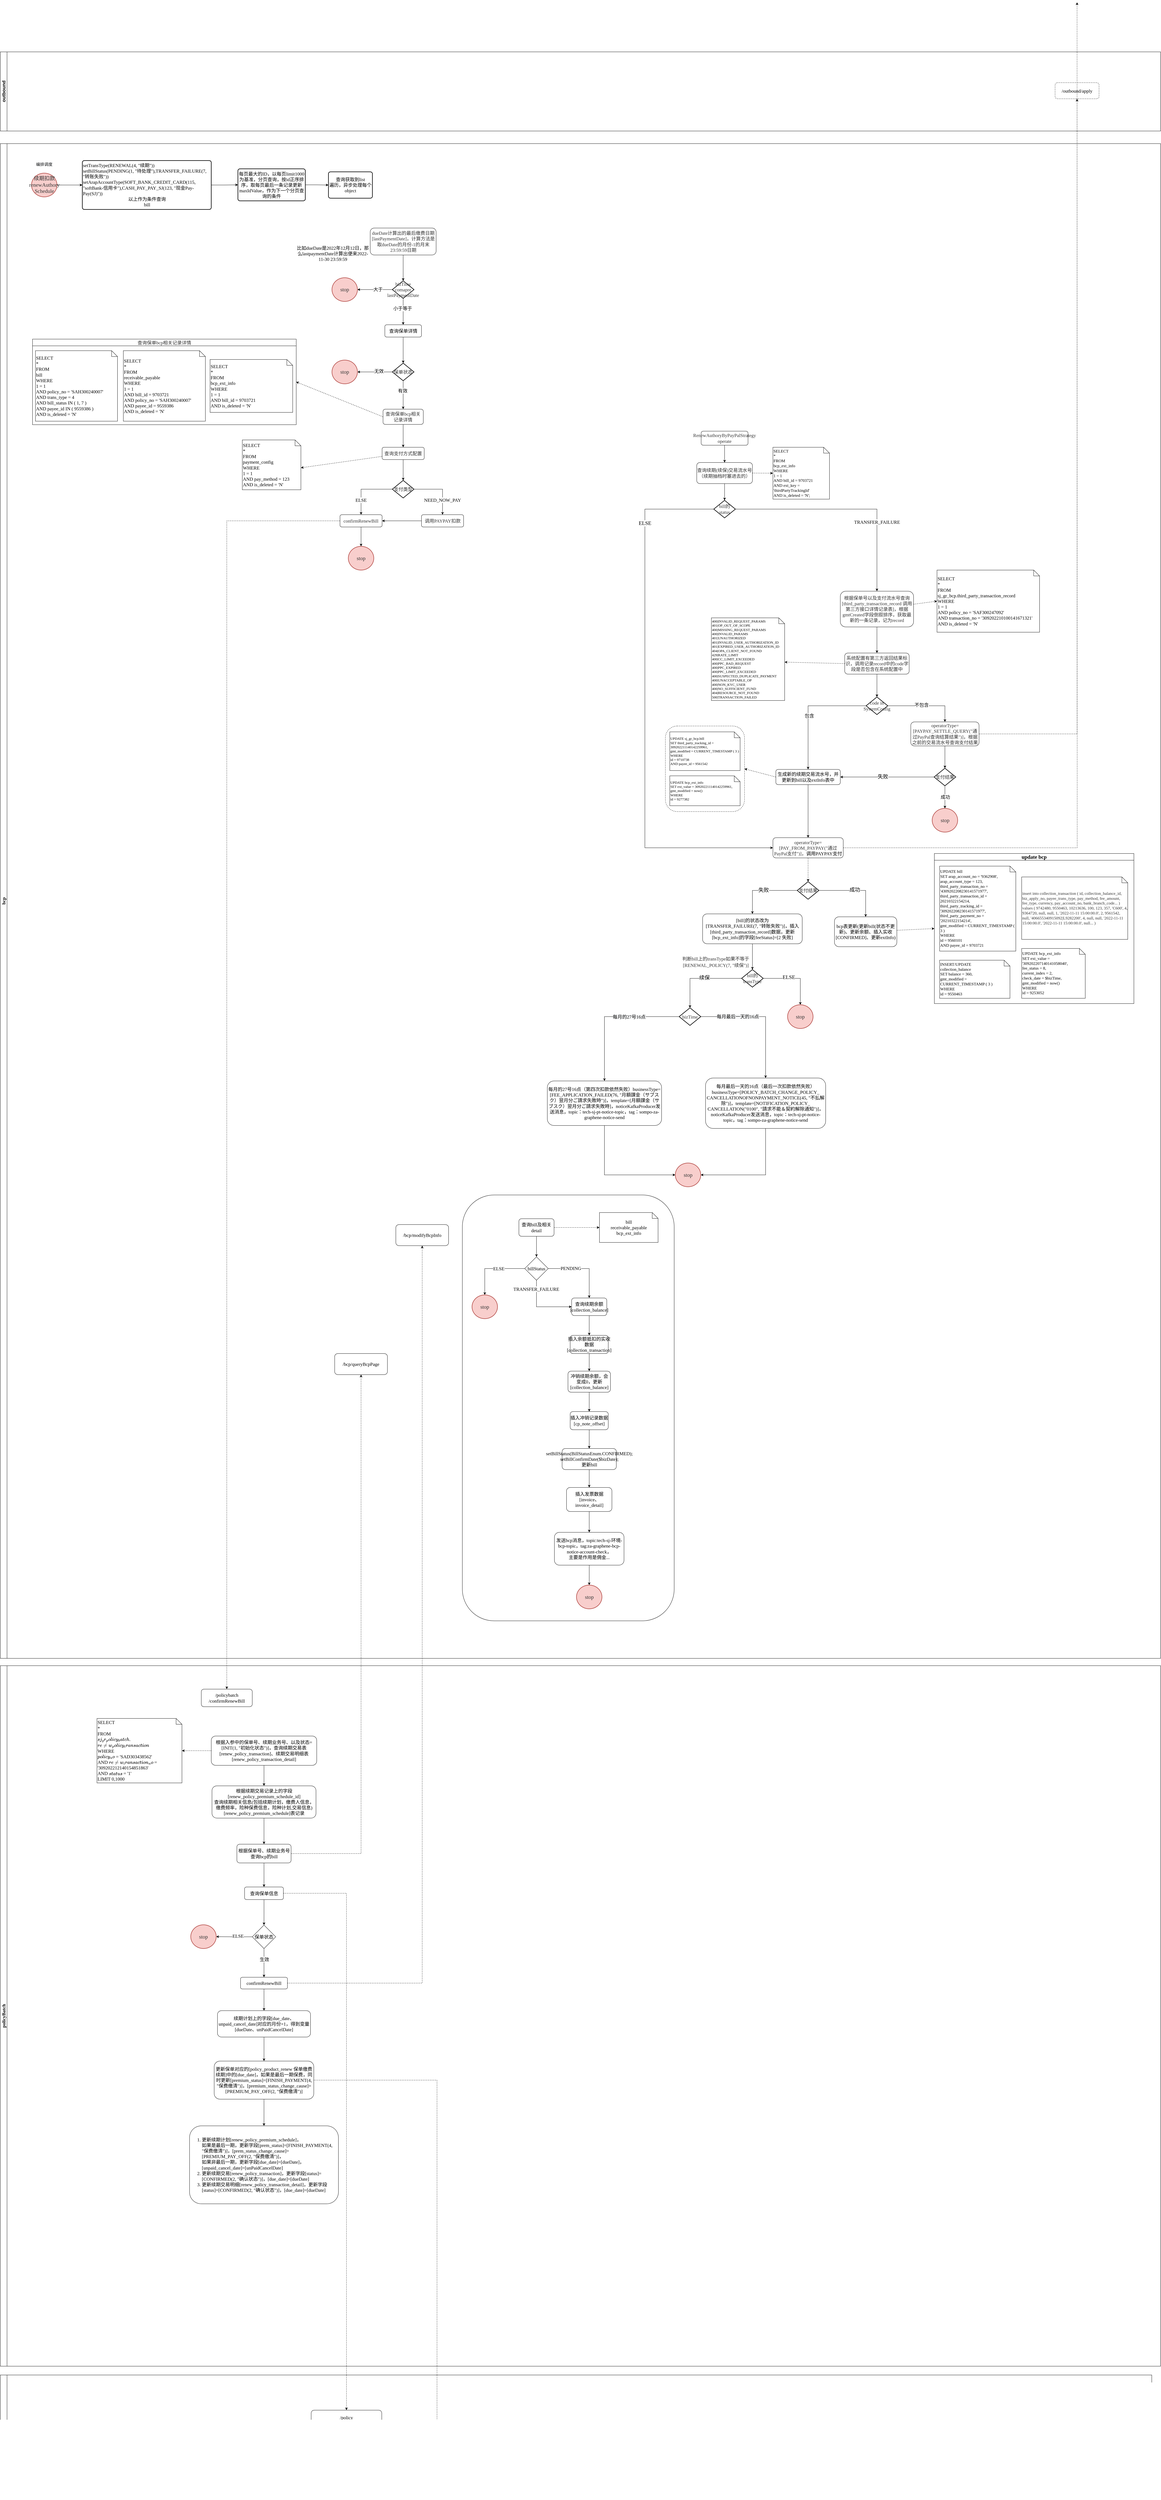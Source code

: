 <mxfile version="20.5.3" type="embed"><diagram name="Page-1" id="c7558073-3199-34d8-9f00-42111426c3f3"><mxGraphModel dx="4920" dy="3380" grid="1" gridSize="10" guides="1" tooltips="1" connect="1" arrows="1" fold="1" page="1" pageScale="1" pageWidth="826" pageHeight="1169" background="none" math="0" shadow="0"><root><mxCell id="0"/><mxCell id="1" parent="0"/><UserObject label="bcp" id="98"><mxCell style="swimlane;horizontal=0;html=1;fontFamily=Lucida Console;verticalAlign=middle;fontSize=16;align=center;whiteSpace=wrap;" parent="1" vertex="1"><mxGeometry x="20" y="762" width="3960" height="5168" as="geometry"/></mxCell></UserObject><mxCell id="485" value="" style="rounded=1;whiteSpace=wrap;html=1;fontFamily=Lucida Console;fontSize=16;" parent="98" vertex="1"><mxGeometry x="1577" y="3587" width="723" height="1453" as="geometry"/></mxCell><mxCell id="226" style="edgeStyle=orthogonalEdgeStyle;rounded=0;orthogonalLoop=1;jettySize=auto;html=1;entryX=0;entryY=0.5;entryDx=0;entryDy=0;" parent="98" source="222" target="225" edge="1"><mxGeometry relative="1" as="geometry"/></mxCell><mxCell id="222" value="&lt;div class=&quot;mind-clipboard&quot; style=&quot;font-size: 16px;&quot;&gt;setTransType(RENEWAL(4, &quot;续期&quot;))&lt;div style=&quot;font-size: 16px;&quot;&gt;setBillStatus(PENDING(1, &quot;待处理&quot;),TRANSFER_FAILURE(7, &quot;转账失败&quot;))&lt;br style=&quot;font-size: 16px;&quot;&gt;&lt;/div&gt;&lt;div style=&quot;font-size: 16px;&quot;&gt;setArapAccountType(SOFT_BANK_CREDIT_CARD(115, &quot;softBank-信用卡&quot;),CASH_PAY_PAY_SJ(123, &quot;现金Pay-Pay(SJ)&quot;))&lt;br style=&quot;font-size: 16px;&quot;&gt;&lt;/div&gt;&lt;div style=&quot;text-align: center; font-size: 16px;&quot;&gt;以上作为条件查询&lt;/div&gt;&lt;div style=&quot;text-align: center; font-size: 16px;&quot;&gt;bill&lt;/div&gt;&lt;/div&gt;" style="rounded=1;whiteSpace=wrap;html=1;absoluteArcSize=1;arcSize=14;strokeWidth=2;fontFamily=Lucida Console;align=left;fontSize=16;" parent="98" vertex="1"><mxGeometry x="280" y="57.81" width="440" height="166.87" as="geometry"/></mxCell><mxCell id="224" value="&lt;span style=&quot;color: rgb(16, 18, 20); font-family: &amp;quot;PingFang SC&amp;quot;, &amp;quot;Segoe UI&amp;quot;, Arial, &amp;quot;Microsoft YaHei&amp;quot;, 微软雅黑, 宋体, &amp;quot;Malgun Gothic&amp;quot;, sans-serif; font-size: 14px; text-align: start; background-color: rgb(255, 255, 255);&quot;&gt;编排调度&lt;/span&gt;" style="text;html=1;strokeColor=none;fillColor=none;align=center;verticalAlign=middle;whiteSpace=wrap;rounded=0;" parent="98" vertex="1"><mxGeometry x="90" y="56" width="120" height="30" as="geometry"/></mxCell><mxCell id="280" value="" style="edgeStyle=orthogonalEdgeStyle;rounded=0;orthogonalLoop=1;jettySize=auto;html=1;" parent="98" source="225" target="227" edge="1"><mxGeometry relative="1" as="geometry"/></mxCell><mxCell id="225" value="&lt;div class=&quot;mind-clipboard&quot; style=&quot;font-size: 16px;&quot;&gt;&lt;div class=&quot;mind-clipboard&quot; style=&quot;font-size: 16px;&quot;&gt;每页最大的ID，以每页limit1000为基准，分页查询，按id正序排序，取每页最后一条记录更新maxIdValue，作为下一个分页查询的条件&lt;br style=&quot;font-size: 16px;&quot;&gt;&lt;/div&gt;&lt;/div&gt;" style="rounded=1;whiteSpace=wrap;html=1;absoluteArcSize=1;arcSize=14;strokeWidth=2;fontFamily=Lucida Console;fontSize=16;" parent="98" vertex="1"><mxGeometry x="811" y="86" width="230" height="109.25" as="geometry"/></mxCell><mxCell id="227" value="&lt;div class=&quot;mind-clipboard&quot; style=&quot;font-size: 16px;&quot;&gt;查询获取到list&lt;div style=&quot;font-size: 16px;&quot;&gt;遍历，异步处理每个object&lt;/div&gt;&lt;/div&gt;" style="rounded=1;whiteSpace=wrap;html=1;absoluteArcSize=1;arcSize=14;strokeWidth=2;fontFamily=Lucida Console;fontSize=16;" parent="98" vertex="1"><mxGeometry x="1120" y="96.25" width="150" height="90" as="geometry"/></mxCell><mxCell id="221" value="&lt;font color=&quot;#323232&quot;&gt;&lt;span style=&quot;background-color: rgba(255, 255, 255, 0.01);&quot;&gt;&lt;span style=&quot;font-size: 18px;&quot;&gt;续期扣款&lt;/span&gt;&lt;br&gt;&lt;span style=&quot;font-size: 18px;&quot;&gt;renewAuthory&lt;br&gt;Schedule&lt;/span&gt;&lt;br&gt;&lt;/span&gt;&lt;/font&gt;" style="strokeWidth=2;html=1;shape=mxgraph.flowchart.start_2;whiteSpace=wrap;fillColor=#f8cecc;strokeColor=#b85450;fontFamily=Lucida Console;" parent="98" vertex="1"><mxGeometry x="106.5" y="100.75" width="87" height="81" as="geometry"/></mxCell><mxCell id="223" style="edgeStyle=orthogonalEdgeStyle;rounded=0;orthogonalLoop=1;jettySize=auto;html=1;entryX=0;entryY=0.5;entryDx=0;entryDy=0;" parent="98" source="221" target="222" edge="1"><mxGeometry relative="1" as="geometry"/></mxCell><mxCell id="253" style="edgeStyle=orthogonalEdgeStyle;rounded=0;orthogonalLoop=1;jettySize=auto;html=1;entryX=0.5;entryY=0;entryDx=0;entryDy=0;entryPerimeter=0;fontFamily=Lucida Console;fontSize=16;" parent="98" source="251" target="252" edge="1"><mxGeometry relative="1" as="geometry"/></mxCell><mxCell id="251" value="&lt;span style=&quot;color: rgb(50, 50, 50); font-size: 16px; background-color: rgba(255, 255, 255, 0.01);&quot;&gt;dueDate计算出的最后缴费日期[lastPaymentDate]，计算方法是取dueDate的月份-1的月末23:59:59日期&lt;/span&gt;" style="rounded=1;whiteSpace=wrap;html=1;fontSize=16;fontFamily=Lucida Console;" parent="98" vertex="1"><mxGeometry x="1262.51" y="288" width="224.99" height="92" as="geometry"/></mxCell><mxCell id="255" style="edgeStyle=orthogonalEdgeStyle;rounded=0;orthogonalLoop=1;jettySize=auto;html=1;entryX=1;entryY=0.5;entryDx=0;entryDy=0;entryPerimeter=0;fontFamily=Lucida Console;fontSize=16;" parent="98" source="252" target="254" edge="1"><mxGeometry relative="1" as="geometry"/></mxCell><mxCell id="256" value="大于" style="edgeLabel;html=1;align=center;verticalAlign=middle;resizable=0;points=[];fontSize=16;fontFamily=Lucida Console;" parent="255" vertex="1" connectable="0"><mxGeometry x="-0.175" y="-1" relative="1" as="geometry"><mxPoint as="offset"/></mxGeometry></mxCell><mxCell id="264" style="edgeStyle=orthogonalEdgeStyle;rounded=0;orthogonalLoop=1;jettySize=auto;html=1;entryX=0.5;entryY=0;entryDx=0;entryDy=0;fontFamily=Lucida Console;fontSize=16;" parent="98" source="252" target="263" edge="1"><mxGeometry relative="1" as="geometry"/></mxCell><mxCell id="265" value="小于等于" style="edgeLabel;html=1;align=center;verticalAlign=middle;resizable=0;points=[];fontSize=16;fontFamily=Lucida Console;" parent="264" vertex="1" connectable="0"><mxGeometry x="-0.244" y="-2" relative="1" as="geometry"><mxPoint as="offset"/></mxGeometry></mxCell><mxCell id="252" value="&lt;span style=&quot;color: rgb(50, 50, 50); font-size: 16px; background-color: rgba(255, 255, 255, 0.01);&quot;&gt;bizTime comapre&lt;br style=&quot;font-size: 16px;&quot;&gt;&lt;/span&gt;&lt;span style=&quot;color: rgb(50, 50, 50); font-family: 微软雅黑; font-size: 16px; background-color: rgba(255, 255, 255, 0.01);&quot;&gt;lastPaymentDate&lt;/span&gt;&lt;span style=&quot;color: rgb(50, 50, 50); font-size: 16px; background-color: rgba(255, 255, 255, 0.01);&quot;&gt;&lt;br style=&quot;font-size: 16px;&quot;&gt;&lt;/span&gt;" style="strokeWidth=2;html=1;shape=mxgraph.flowchart.decision;whiteSpace=wrap;fontFamily=Lucida Console;fontSize=16;" parent="98" vertex="1"><mxGeometry x="1338.13" y="468" width="73.75" height="60" as="geometry"/></mxCell><mxCell id="254" value="&lt;font color=&quot;#323232&quot;&gt;&lt;span style=&quot;background-color: rgba(255, 255, 255, 0.01);&quot;&gt;&lt;span style=&quot;font-size: 18px;&quot;&gt;stop&lt;/span&gt;&lt;br&gt;&lt;/span&gt;&lt;/font&gt;" style="strokeWidth=2;html=1;shape=mxgraph.flowchart.start_2;whiteSpace=wrap;fillColor=#f8cecc;strokeColor=#b85450;fontFamily=Lucida Console;" parent="98" vertex="1"><mxGeometry x="1132" y="457.5" width="87" height="81" as="geometry"/></mxCell><mxCell id="262" value="比如dueDate是2022年12月12日，那么lastpaymentDate计算出便来2022-11-30 23:59:59" style="text;html=1;strokeColor=none;fillColor=none;align=center;verticalAlign=middle;whiteSpace=wrap;rounded=0;fontFamily=Lucida Console;fontSize=16;" parent="98" vertex="1"><mxGeometry x="1010" y="350" width="250" height="50" as="geometry"/></mxCell><mxCell id="292" style="edgeStyle=orthogonalEdgeStyle;rounded=0;orthogonalLoop=1;jettySize=auto;html=1;entryX=0.5;entryY=0;entryDx=0;entryDy=0;entryPerimeter=0;fontFamily=Lucida Console;fontSize=16;" parent="98" source="263" target="290" edge="1"><mxGeometry relative="1" as="geometry"/></mxCell><mxCell id="263" value="查询保单详情" style="rounded=1;whiteSpace=wrap;html=1;fontFamily=Lucida Console;fontSize=16;" parent="98" vertex="1"><mxGeometry x="1312.5" y="618" width="125" height="42" as="geometry"/></mxCell><mxCell id="272" style="rounded=0;orthogonalLoop=1;jettySize=auto;html=1;entryX=1;entryY=0.5;entryDx=0;entryDy=0;fontFamily=Lucida Console;fontSize=16;dashed=1;exitX=0;exitY=0.5;exitDx=0;exitDy=0;" parent="98" source="266" target="268" edge="1"><mxGeometry relative="1" as="geometry"/></mxCell><mxCell id="274" style="edgeStyle=none;rounded=0;orthogonalLoop=1;jettySize=auto;html=1;entryX=0.5;entryY=0;entryDx=0;entryDy=0;fontFamily=Lucida Console;fontSize=16;" parent="98" source="266" target="273" edge="1"><mxGeometry relative="1" as="geometry"/></mxCell><mxCell id="266" value="&lt;span style=&quot;color: rgb(50, 50, 50); font-family: 微软雅黑; background-color: rgba(255, 255, 255, 0.01);&quot;&gt;查询保单bcp相关记录详情&lt;/span&gt;" style="rounded=1;whiteSpace=wrap;html=1;fontFamily=Lucida Console;fontSize=16;" parent="98" vertex="1"><mxGeometry x="1306.26" y="906" width="137.49" height="52" as="geometry"/></mxCell><mxCell id="268" value="&lt;span style=&quot;color: rgb(50, 50, 50); font-family: 微软雅黑; font-weight: 400; background-color: rgba(255, 255, 255, 0.01);&quot;&gt;查询保单bcp相关记录详情&lt;/span&gt;" style="swimlane;whiteSpace=wrap;html=1;fontFamily=Lucida Console;fontSize=16;" parent="98" vertex="1"><mxGeometry x="110" y="667" width="900" height="292" as="geometry"/></mxCell><mxCell id="269" value="&lt;div class=&quot;mind-clipboard&quot;&gt;SELECT&lt;div&gt;&lt;/div&gt;*&lt;div&gt;&lt;/div&gt;FROM&lt;div&gt;&lt;/div&gt;bill &lt;div&gt;&lt;/div&gt;WHERE&lt;div&gt;&lt;/div&gt;1 = 1 &lt;div&gt;&lt;/div&gt;AND policy_no = 'SAH300240007' &lt;div&gt;&lt;/div&gt;AND trans_type = 4 &lt;div&gt;&lt;/div&gt;AND bill_status IN ( 1, 7 ) &lt;div&gt;&lt;/div&gt;AND payee_id IN ( 9559386 ) &lt;div&gt;&lt;/div&gt;AND is_deleted = 'N'&lt;/div&gt;" style="shape=note;size=20;whiteSpace=wrap;html=1;fontFamily=Lucida Console;fontSize=16;align=left;" parent="268" vertex="1"><mxGeometry x="10" y="39.5" width="280" height="240.5" as="geometry"/></mxCell><mxCell id="270" value="&lt;div class=&quot;mind-clipboard&quot;&gt;&lt;div class=&quot;mind-clipboard&quot;&gt;SELECT&lt;div&gt;&lt;/div&gt;*&lt;div&gt;&lt;/div&gt;FROM&lt;div&gt;&lt;/div&gt;receivable_payable &lt;div&gt;&lt;/div&gt;WHERE&lt;div&gt;&lt;/div&gt;1 = 1 &lt;div&gt;&lt;/div&gt;AND bill_id = 9703721 &lt;div&gt;&lt;/div&gt;AND policy_no = 'SAH300240007' &lt;div&gt;&lt;/div&gt;AND payee_id = 9559386&amp;nbsp;&amp;nbsp;&lt;div&gt;&lt;/div&gt;AND is_deleted = 'N'&lt;/div&gt;&lt;/div&gt;" style="shape=note;size=20;whiteSpace=wrap;html=1;fontFamily=Lucida Console;fontSize=16;align=left;" parent="268" vertex="1"><mxGeometry x="310" y="39.5" width="280" height="240.5" as="geometry"/></mxCell><mxCell id="271" value="&lt;div class=&quot;mind-clipboard&quot;&gt;&lt;div class=&quot;mind-clipboard&quot;&gt;SELECT&lt;div&gt;&lt;/div&gt;* &lt;div&gt;&lt;/div&gt;FROM&lt;div&gt;&lt;/div&gt;bcp_ext_info &lt;div&gt;&lt;/div&gt;WHERE&lt;div&gt;&lt;/div&gt;1 = 1 &lt;div&gt;&lt;/div&gt;AND bill_id = 9703721 &lt;div&gt;&lt;/div&gt;AND is_deleted = 'N'&lt;/div&gt;&lt;/div&gt;" style="shape=note;size=20;whiteSpace=wrap;html=1;fontFamily=Lucida Console;fontSize=16;align=left;" parent="268" vertex="1"><mxGeometry x="606" y="69.5" width="282" height="180.5" as="geometry"/></mxCell><mxCell id="276" style="edgeStyle=none;rounded=0;orthogonalLoop=1;jettySize=auto;html=1;entryX=0;entryY=0;entryDx=200;entryDy=95;entryPerimeter=0;dashed=1;fontFamily=Lucida Console;fontSize=16;" parent="98" source="273" target="275" edge="1"><mxGeometry relative="1" as="geometry"/></mxCell><mxCell id="279" style="edgeStyle=none;rounded=0;orthogonalLoop=1;jettySize=auto;html=1;fontFamily=Lucida Console;fontSize=16;" parent="98" source="273" target="277" edge="1"><mxGeometry relative="1" as="geometry"/></mxCell><mxCell id="273" value="&lt;font face=&quot;微软雅黑&quot; color=&quot;#323232&quot;&gt;&lt;span style=&quot;background-color: rgba(255, 255, 255, 0.01);&quot;&gt;查询支付方式配置&lt;/span&gt;&lt;/font&gt;" style="rounded=1;whiteSpace=wrap;html=1;fontFamily=Lucida Console;fontSize=16;" parent="98" vertex="1"><mxGeometry x="1303.14" y="1036" width="143.74" height="42" as="geometry"/></mxCell><mxCell id="275" value="&lt;div class=&quot;mind-clipboard&quot;&gt;SELECT&lt;div&gt;&lt;/div&gt;*&lt;div&gt;&lt;/div&gt;FROM&lt;div&gt;&lt;/div&gt;payment_config &lt;div&gt;&lt;/div&gt;WHERE&lt;div&gt;&lt;/div&gt;1 = 1 &lt;div&gt;&lt;/div&gt;AND pay_method = 123 &lt;div&gt;&lt;/div&gt;AND is_deleted = 'N'&lt;/div&gt;" style="shape=note;size=20;whiteSpace=wrap;html=1;fontFamily=Lucida Console;fontSize=16;align=left;" parent="98" vertex="1"><mxGeometry x="826" y="1011" width="200" height="170" as="geometry"/></mxCell><mxCell id="283" style="edgeStyle=orthogonalEdgeStyle;rounded=0;orthogonalLoop=1;jettySize=auto;html=1;entryX=0.5;entryY=0;entryDx=0;entryDy=0;" parent="98" source="277" target="281" edge="1"><mxGeometry relative="1" as="geometry"/></mxCell><mxCell id="284" value="&lt;font face=&quot;Lucida Console&quot; style=&quot;font-size: 16px;&quot;&gt;ELSE&lt;/font&gt;" style="edgeLabel;html=1;align=center;verticalAlign=middle;resizable=0;points=[];" parent="283" vertex="1" connectable="0"><mxGeometry x="-0.266" relative="1" as="geometry"><mxPoint x="-36" y="37" as="offset"/></mxGeometry></mxCell><mxCell id="285" style="edgeStyle=orthogonalEdgeStyle;rounded=0;orthogonalLoop=1;jettySize=auto;html=1;entryX=0.5;entryY=0;entryDx=0;entryDy=0;fontFamily=Lucida Console;fontSize=16;" parent="98" source="277" target="282" edge="1"><mxGeometry relative="1" as="geometry"/></mxCell><mxCell id="286" value="NEED_NOW_PAY" style="edgeLabel;html=1;align=center;verticalAlign=middle;resizable=0;points=[];fontSize=16;fontFamily=Lucida Console;" parent="285" vertex="1" connectable="0"><mxGeometry x="-0.327" y="1" relative="1" as="geometry"><mxPoint x="35" y="38" as="offset"/></mxGeometry></mxCell><mxCell id="277" value="&lt;span style=&quot;color: rgb(50, 50, 50); font-size: 16px; background-color: rgba(255, 255, 255, 0.01);&quot;&gt;支付类型&lt;br style=&quot;font-size: 16px;&quot;&gt;&lt;/span&gt;" style="strokeWidth=2;html=1;shape=mxgraph.flowchart.decision;whiteSpace=wrap;fontFamily=Lucida Console;fontSize=16;" parent="98" vertex="1"><mxGeometry x="1338.14" y="1149" width="73.75" height="60" as="geometry"/></mxCell><mxCell id="289" style="edgeStyle=orthogonalEdgeStyle;rounded=0;orthogonalLoop=1;jettySize=auto;html=1;entryX=0.5;entryY=0;entryDx=0;entryDy=0;entryPerimeter=0;fontFamily=Lucida Console;fontSize=16;" parent="98" source="281" target="288" edge="1"><mxGeometry relative="1" as="geometry"/></mxCell><mxCell id="281" value="&lt;span style=&quot;color: rgb(50, 50, 50); font-family: 微软雅黑; background-color: rgba(255, 255, 255, 0.01);&quot;&gt;confirmRenewBill&lt;/span&gt;" style="rounded=1;whiteSpace=wrap;html=1;fontFamily=Lucida Console;fontSize=16;" parent="98" vertex="1"><mxGeometry x="1159.4" y="1266" width="143.74" height="42" as="geometry"/></mxCell><mxCell id="287" style="edgeStyle=orthogonalEdgeStyle;rounded=0;orthogonalLoop=1;jettySize=auto;html=1;entryX=1;entryY=0.5;entryDx=0;entryDy=0;fontFamily=Lucida Console;fontSize=16;" parent="98" source="282" target="281" edge="1"><mxGeometry relative="1" as="geometry"/></mxCell><mxCell id="282" value="&lt;font face=&quot;微软雅黑&quot; color=&quot;#323232&quot;&gt;&lt;span style=&quot;background-color: rgba(255, 255, 255, 0.01);&quot;&gt;调用PAYPAY扣款&lt;/span&gt;&lt;/font&gt;" style="rounded=1;whiteSpace=wrap;html=1;fontFamily=Lucida Console;fontSize=16;" parent="98" vertex="1"><mxGeometry x="1437.5" y="1266" width="143.74" height="42" as="geometry"/></mxCell><mxCell id="288" value="&lt;font color=&quot;#323232&quot;&gt;&lt;span style=&quot;background-color: rgba(255, 255, 255, 0.01);&quot;&gt;&lt;span style=&quot;font-size: 18px;&quot;&gt;stop&lt;/span&gt;&lt;br&gt;&lt;/span&gt;&lt;/font&gt;" style="strokeWidth=2;html=1;shape=mxgraph.flowchart.start_2;whiteSpace=wrap;fillColor=#f8cecc;strokeColor=#b85450;fontFamily=Lucida Console;" parent="98" vertex="1"><mxGeometry x="1187.77" y="1374" width="87" height="81" as="geometry"/></mxCell><mxCell id="291" style="edgeStyle=orthogonalEdgeStyle;rounded=0;orthogonalLoop=1;jettySize=auto;html=1;entryX=0.5;entryY=0;entryDx=0;entryDy=0;fontFamily=Lucida Console;fontSize=16;" parent="98" source="290" target="266" edge="1"><mxGeometry relative="1" as="geometry"/></mxCell><mxCell id="296" value="有效" style="edgeLabel;html=1;align=center;verticalAlign=middle;resizable=0;points=[];fontSize=16;fontFamily=Lucida Console;" parent="291" vertex="1" connectable="0"><mxGeometry x="-0.319" y="-2" relative="1" as="geometry"><mxPoint y="1" as="offset"/></mxGeometry></mxCell><mxCell id="297" style="edgeStyle=orthogonalEdgeStyle;rounded=0;orthogonalLoop=1;jettySize=auto;html=1;entryX=1;entryY=0.5;entryDx=0;entryDy=0;entryPerimeter=0;fontFamily=Lucida Console;fontSize=16;" parent="98" source="290" target="293" edge="1"><mxGeometry relative="1" as="geometry"/></mxCell><mxCell id="298" value="无效" style="edgeLabel;html=1;align=center;verticalAlign=middle;resizable=0;points=[];fontSize=16;fontFamily=Lucida Console;" parent="297" vertex="1" connectable="0"><mxGeometry x="-0.231" y="-3" relative="1" as="geometry"><mxPoint as="offset"/></mxGeometry></mxCell><mxCell id="290" value="&lt;span style=&quot;color: rgb(50, 50, 50); font-size: 16px; background-color: rgba(255, 255, 255, 0.01);&quot;&gt;保单状态&lt;/span&gt;&lt;span style=&quot;color: rgb(50, 50, 50); font-size: 16px; background-color: rgba(255, 255, 255, 0.01);&quot;&gt;&lt;br style=&quot;font-size: 16px;&quot;&gt;&lt;/span&gt;" style="strokeWidth=2;html=1;shape=mxgraph.flowchart.decision;whiteSpace=wrap;fontFamily=Lucida Console;fontSize=16;" parent="98" vertex="1"><mxGeometry x="1338.13" y="749" width="73.75" height="60" as="geometry"/></mxCell><mxCell id="293" value="&lt;font color=&quot;#323232&quot;&gt;&lt;span style=&quot;background-color: rgba(255, 255, 255, 0.01);&quot;&gt;&lt;span style=&quot;font-size: 18px;&quot;&gt;stop&lt;/span&gt;&lt;br&gt;&lt;/span&gt;&lt;/font&gt;" style="strokeWidth=2;html=1;shape=mxgraph.flowchart.start_2;whiteSpace=wrap;fillColor=#f8cecc;strokeColor=#b85450;fontFamily=Lucida Console;" parent="98" vertex="1"><mxGeometry x="1132" y="738.5" width="87" height="81" as="geometry"/></mxCell><mxCell id="303" style="edgeStyle=orthogonalEdgeStyle;rounded=0;orthogonalLoop=1;jettySize=auto;html=1;entryX=0.5;entryY=0;entryDx=0;entryDy=0;entryPerimeter=0;fontFamily=Lucida Console;fontSize=16;" parent="98" source="299" target="302" edge="1"><mxGeometry relative="1" as="geometry"/></mxCell><mxCell id="350" style="edgeStyle=none;rounded=0;orthogonalLoop=1;jettySize=auto;html=1;exitX=1;exitY=0.5;exitDx=0;exitDy=0;entryX=0;entryY=0.5;entryDx=0;entryDy=0;entryPerimeter=0;dashed=1;" parent="98" source="299" target="348" edge="1"><mxGeometry relative="1" as="geometry"/></mxCell><mxCell id="299" value="&lt;span style=&quot;color: rgb(50, 50, 50); font-family: 微软雅黑; background-color: rgba(255, 255, 255, 0.01);&quot;&gt;查询续期(续保)交易流水号（续期抽档时塞进去的）&lt;/span&gt;" style="rounded=1;html=1;fontFamily=Lucida Console;fontSize=16;whiteSpace=wrap;" parent="98" vertex="1"><mxGeometry x="2377" y="1088" width="190" height="72" as="geometry"/></mxCell><mxCell id="307" style="edgeStyle=orthogonalEdgeStyle;rounded=0;orthogonalLoop=1;jettySize=auto;html=1;entryX=0.5;entryY=0;entryDx=0;entryDy=0;fontFamily=Lucida Console;fontSize=16;" parent="98" source="302" target="317" edge="1"><mxGeometry relative="1" as="geometry"><mxPoint x="2692" y="1387" as="targetPoint"/></mxGeometry></mxCell><mxCell id="309" value="TRANSFER_FAILURE" style="edgeLabel;html=1;align=center;verticalAlign=middle;resizable=0;points=[];fontSize=16;fontFamily=Lucida Console;" parent="307" vertex="1" connectable="0"><mxGeometry x="0.381" relative="1" as="geometry"><mxPoint as="offset"/></mxGeometry></mxCell><mxCell id="402" style="edgeStyle=orthogonalEdgeStyle;rounded=0;orthogonalLoop=1;jettySize=auto;html=1;entryX=0;entryY=0.5;entryDx=0;entryDy=0;fontFamily=Lucida Console;fontSize=18;" parent="98" source="302" target="362" edge="1"><mxGeometry relative="1" as="geometry"><Array as="points"><mxPoint x="2200" y="1247"/><mxPoint x="2200" y="2403"/></Array></mxGeometry></mxCell><mxCell id="403" value="ELSE" style="edgeLabel;html=1;align=center;verticalAlign=middle;resizable=0;points=[];fontSize=18;fontFamily=Lucida Console;" parent="402" vertex="1" connectable="0"><mxGeometry x="-0.708" y="-2" relative="1" as="geometry"><mxPoint x="2" y="16" as="offset"/></mxGeometry></mxCell><mxCell id="302" value="&lt;span style=&quot;color: rgb(50, 50, 50); font-size: 16px; background-color: rgba(255, 255, 255, 0.01);&quot;&gt;bill的status&lt;br style=&quot;font-size: 16px;&quot;&gt;&lt;/span&gt;" style="strokeWidth=2;html=1;shape=mxgraph.flowchart.decision;whiteSpace=wrap;fontFamily=Lucida Console;fontSize=16;" parent="98" vertex="1"><mxGeometry x="2435.12" y="1217" width="73.75" height="60" as="geometry"/></mxCell><mxCell id="323" style="edgeStyle=none;rounded=0;orthogonalLoop=1;jettySize=auto;html=1;entryX=0.5;entryY=0;entryDx=0;entryDy=0;fontFamily=Lucida Console;fontSize=16;" parent="98" source="317" target="318" edge="1"><mxGeometry relative="1" as="geometry"/></mxCell><mxCell id="328" style="edgeStyle=none;rounded=0;orthogonalLoop=1;jettySize=auto;html=1;entryX=0;entryY=0.5;entryDx=0;entryDy=0;entryPerimeter=0;dashed=1;fontFamily=Lucida Console;fontSize=16;" parent="98" source="317" target="327" edge="1"><mxGeometry relative="1" as="geometry"/></mxCell><mxCell id="317" value="&lt;span style=&quot;color: rgb(50, 50, 50); font-family: 微软雅黑; background-color: rgba(255, 255, 255, 0.01);&quot;&gt;根据保单号以及支付流水号查询[third_party_transaction_record 调用第三方接口详情记录表]，根据gmtCreated字段倒叙排序，获取最新的一条记录，记为record&lt;/span&gt;" style="rounded=1;whiteSpace=wrap;html=1;fontFamily=Lucida Console;fontSize=16;" parent="98" vertex="1"><mxGeometry x="2867" y="1527" width="250" height="122" as="geometry"/></mxCell><mxCell id="329" style="edgeStyle=none;rounded=0;orthogonalLoop=1;jettySize=auto;html=1;entryX=0;entryY=0;entryDx=250;entryDy=151;entryPerimeter=0;dashed=1;fontFamily=Lucida Console;fontSize=16;exitX=0;exitY=0.5;exitDx=0;exitDy=0;" parent="98" source="318" target="324" edge="1"><mxGeometry relative="1" as="geometry"/></mxCell><mxCell id="331" style="edgeStyle=none;rounded=0;orthogonalLoop=1;jettySize=auto;html=1;entryX=0.5;entryY=0;entryDx=0;entryDy=0;entryPerimeter=0;fontFamily=Lucida Console;fontSize=16;" parent="98" source="318" target="330" edge="1"><mxGeometry relative="1" as="geometry"/></mxCell><mxCell id="318" value="&lt;span style=&quot;color: rgb(50, 50, 50); font-family: 微软雅黑; background-color: rgba(255, 255, 255, 0.01);&quot;&gt;系统配置有第三方返回结果标识，调用记录record中的code字段是否包含在系统配置中&lt;/span&gt;" style="rounded=1;whiteSpace=wrap;html=1;fontFamily=Verdana;fontSize=16;" parent="98" vertex="1"><mxGeometry x="2882" y="1738" width="220" height="72" as="geometry"/></mxCell><mxCell id="324" value="&lt;div style=&quot;font-size: 12px;&quot;&gt;400|INVALID_REQUEST_PARAMS&lt;/div&gt;&lt;div style=&quot;font-size: 12px;&quot;&gt;401|OP_OUT_OF_SCOPE&lt;/div&gt;&lt;div style=&quot;font-size: 12px;&quot;&gt;400|MISSING_REQUEST_PARAMS&lt;/div&gt;&lt;div style=&quot;font-size: 12px;&quot;&gt;400|INVALID_PARAMS&lt;/div&gt;&lt;div style=&quot;font-size: 12px;&quot;&gt;401|UNAUTHORIZED&lt;/div&gt;&lt;div style=&quot;font-size: 12px;&quot;&gt;401|INVALID_USER_AUTHORIZATION_ID&lt;/div&gt;&lt;div style=&quot;font-size: 12px;&quot;&gt;401|EXPIRED_USER_AUTHORIZATION_ID&lt;/div&gt;&lt;div style=&quot;font-size: 12px;&quot;&gt;404|OPA_CLIENT_NOT_FOUND&lt;/div&gt;&lt;div style=&quot;font-size: 12px;&quot;&gt;429|RATE_LIMIT&lt;/div&gt;&lt;div style=&quot;font-size: 12px;&quot;&gt;400|CC_LIMIT_EXCEEDED&lt;/div&gt;&lt;div style=&quot;font-size: 12px;&quot;&gt;400|PPC_BAD_REQUEST&lt;/div&gt;&lt;div style=&quot;font-size: 12px;&quot;&gt;400|PPC_EXPIRED&lt;/div&gt;&lt;div style=&quot;font-size: 12px;&quot;&gt;400|PPC_LIMIT_EXCEEDED&lt;/div&gt;&lt;div style=&quot;font-size: 12px;&quot;&gt;400|SUSPECTED_DUPLICATE_PAYMENT&lt;/div&gt;&lt;div style=&quot;font-size: 12px;&quot;&gt;400|UNACCEPTABLE_OP&lt;/div&gt;&lt;div style=&quot;font-size: 12px;&quot;&gt;400|NON_KYC_USER&lt;/div&gt;&lt;div style=&quot;font-size: 12px;&quot;&gt;400|NO_SUFFICIENT_FUND&lt;/div&gt;&lt;div style=&quot;font-size: 12px;&quot;&gt;404|RESOURCE_NOT_FOUND&lt;/div&gt;&lt;div style=&quot;font-size: 12px;&quot;&gt;500|TRANSACTION_FAILED&lt;/div&gt;" style="shape=note;size=20;whiteSpace=wrap;html=1;fontSize=12;fontFamily=Lucida Console;align=left;" parent="98" vertex="1"><mxGeometry x="2427" y="1618" width="250" height="282" as="geometry"/></mxCell><mxCell id="327" value="&lt;div class=&quot;mind-clipboard&quot;&gt;&lt;div class=&quot;mind-clipboard&quot;&gt;SELECT&lt;div&gt;&lt;/div&gt;* &lt;div&gt;&lt;/div&gt;FROM&lt;div&gt;&lt;/div&gt;sj_gr_bcp.third_party_transaction_record &lt;div&gt;&lt;/div&gt;WHERE&lt;div&gt;&lt;/div&gt;1 = 1 &lt;div&gt;&lt;/div&gt;AND policy_no = 'SAF300247092' &lt;div&gt;&lt;/div&gt;AND transaction_no = '309202210100141671321' &lt;div&gt;&lt;/div&gt;AND is_deleted = 'N'&lt;/div&gt;&lt;/div&gt;" style="shape=note;size=20;whiteSpace=wrap;html=1;fontFamily=Verdana;fontSize=16;align=left;" parent="98" vertex="1"><mxGeometry x="3197" y="1455" width="350" height="212" as="geometry"/></mxCell><mxCell id="336" style="edgeStyle=orthogonalEdgeStyle;rounded=0;orthogonalLoop=1;jettySize=auto;html=1;fontFamily=Lucida Console;fontSize=16;entryX=0.5;entryY=0;entryDx=0;entryDy=0;" parent="98" source="330" target="332" edge="1"><mxGeometry relative="1" as="geometry"><mxPoint x="2753.75" y="1918" as="targetPoint"/></mxGeometry></mxCell><mxCell id="337" value="包含" style="edgeLabel;html=1;align=center;verticalAlign=middle;resizable=0;points=[];fontSize=16;fontFamily=Lucida Console;" parent="336" vertex="1" connectable="0"><mxGeometry x="0.091" y="-6" relative="1" as="geometry"><mxPoint x="10" y="5" as="offset"/></mxGeometry></mxCell><mxCell id="341" style="edgeStyle=orthogonalEdgeStyle;rounded=0;orthogonalLoop=1;jettySize=auto;html=1;entryX=0.5;entryY=0;entryDx=0;entryDy=0;fontFamily=Lucida Console;fontSize=16;exitX=1;exitY=0.5;exitDx=0;exitDy=0;exitPerimeter=0;" parent="98" source="330" target="339" edge="1"><mxGeometry relative="1" as="geometry"/></mxCell><mxCell id="342" value="不包含" style="edgeLabel;html=1;align=center;verticalAlign=middle;resizable=0;points=[];fontSize=16;fontFamily=Lucida Console;" parent="341" vertex="1" connectable="0"><mxGeometry x="-0.16" y="3" relative="1" as="geometry"><mxPoint x="10" as="offset"/></mxGeometry></mxCell><mxCell id="330" value="&lt;span style=&quot;color: rgb(50, 50, 50); font-size: 16px; background-color: rgba(255, 255, 255, 0.01);&quot;&gt;code in&lt;br&gt;SystemConfig&lt;br style=&quot;font-size: 16px;&quot;&gt;&lt;/span&gt;" style="strokeWidth=2;html=1;shape=mxgraph.flowchart.decision;whiteSpace=wrap;fontFamily=Lucida Console;fontSize=16;" parent="98" vertex="1"><mxGeometry x="2955.12" y="1888" width="73.75" height="60" as="geometry"/></mxCell><mxCell id="347" style="rounded=0;orthogonalLoop=1;jettySize=auto;html=1;exitX=0;exitY=0.5;exitDx=0;exitDy=0;entryX=1;entryY=0.5;entryDx=0;entryDy=0;dashed=1;" parent="98" source="332" target="344" edge="1"><mxGeometry relative="1" as="geometry"/></mxCell><mxCell id="358" style="edgeStyle=orthogonalEdgeStyle;rounded=0;orthogonalLoop=1;jettySize=auto;html=1;entryX=0.5;entryY=0;entryDx=0;entryDy=0;entryPerimeter=0;fontFamily=Lucida Console;fontSize=16;" parent="98" source="339" target="356" edge="1"><mxGeometry relative="1" as="geometry"/></mxCell><mxCell id="339" value="&lt;div class=&quot;mind-clipboard&quot;&gt;&lt;/div&gt;&lt;span style=&quot;color: rgb(50, 50, 50); font-family: 微软雅黑; background-color: rgba(255, 255, 255, 0.01);&quot;&gt;operatorType=[&lt;/span&gt;&lt;font face=&quot;微软雅黑&quot; color=&quot;#323232&quot;&gt;PAYPAY_SETTLE_QUERY(&quot;通过PayPal查询结算结果&quot;)&lt;/font&gt;&lt;span style=&quot;background-color: rgba(255, 255, 255, 0.01); color: rgb(50, 50, 50); font-family: 微软雅黑;&quot;&gt;]，&lt;/span&gt;&lt;span style=&quot;color: rgb(50, 50, 50); font-family: 微软雅黑; background-color: rgba(255, 255, 255, 0.01);&quot;&gt;根据之前的交易流水号查询支付结果&lt;/span&gt;&lt;font face=&quot;微软雅黑&quot; color=&quot;#323232&quot;&gt;&lt;br&gt;&lt;/font&gt;" style="rounded=1;whiteSpace=wrap;html=1;fontFamily=Verdana;fontSize=16;" parent="98" vertex="1"><mxGeometry x="3107.51" y="1973" width="233" height="82" as="geometry"/></mxCell><mxCell id="344" value="" style="rounded=1;whiteSpace=wrap;html=1;dashed=1;" parent="98" vertex="1"><mxGeometry x="2270" y="1987" width="270" height="292" as="geometry"/></mxCell><mxCell id="345" value="&lt;div style=&quot;font-size: 12px;&quot;&gt;&lt;div class=&quot;mind-clipboard&quot;&gt;UPDATE sj_gr_bcp.bill &lt;div&gt;&lt;/div&gt;SET third_party_tracking_id = 309202211140142259961,&lt;div&gt;&lt;/div&gt;gmt_modified = CURRENT_TIMESTAMP ( 3 ) &lt;div&gt;&lt;/div&gt;WHERE&lt;div&gt;&lt;/div&gt;id = 9710738 &lt;div&gt;&lt;/div&gt;AND payee_id = 9561542&lt;/div&gt;&lt;/div&gt;" style="shape=note;size=20;whiteSpace=wrap;html=1;fontSize=12;fontFamily=Lucida Console;align=left;" parent="98" vertex="1"><mxGeometry x="2285" y="2007" width="240" height="132" as="geometry"/></mxCell><mxCell id="346" value="&lt;div style=&quot;font-size: 12px;&quot;&gt;&lt;div class=&quot;mind-clipboard&quot;&gt;&lt;div class=&quot;mind-clipboard&quot;&gt;UPDATE bcp_ext_info &lt;div&gt;&lt;/div&gt;SET ext_value = 309202211140142259961,&lt;div&gt;&lt;/div&gt;gmt_modified = now() &lt;div&gt;&lt;/div&gt;WHERE&lt;div&gt;&lt;/div&gt;id = 9277382&lt;/div&gt;&lt;/div&gt;&lt;/div&gt;" style="shape=note;size=20;whiteSpace=wrap;html=1;fontSize=12;fontFamily=Lucida Console;align=left;" parent="98" vertex="1"><mxGeometry x="2285" y="2157" width="240" height="102" as="geometry"/></mxCell><mxCell id="348" value="&lt;div style=&quot;font-size: 14px;&quot;&gt;&lt;div class=&quot;mind-clipboard&quot; style=&quot;font-size: 14px;&quot;&gt;&lt;div class=&quot;mind-clipboard&quot; style=&quot;font-size: 14px;&quot;&gt;SELECT&lt;div style=&quot;font-size: 14px;&quot;&gt;&lt;/div&gt;* &lt;div style=&quot;font-size: 14px;&quot;&gt;&lt;/div&gt;FROM&lt;div style=&quot;font-size: 14px;&quot;&gt;&lt;/div&gt;bcp_ext_info &lt;div style=&quot;font-size: 14px;&quot;&gt;&lt;/div&gt;WHERE&lt;div style=&quot;font-size: 14px;&quot;&gt;&lt;/div&gt;1 = 1 &lt;div style=&quot;font-size: 14px;&quot;&gt;&lt;/div&gt;AND bill_id = 9703721 &lt;div style=&quot;font-size: 14px;&quot;&gt;&lt;/div&gt;AND ext_key = 'thirdPartyTrackingId' &lt;div style=&quot;font-size: 14px;&quot;&gt;&lt;/div&gt;AND is_deleted = 'N';&lt;/div&gt;&lt;/div&gt;&lt;/div&gt;" style="shape=note;size=20;whiteSpace=wrap;html=1;fontSize=14;fontFamily=Lucida Console;align=left;" parent="98" vertex="1"><mxGeometry x="2637" y="1036" width="193" height="177" as="geometry"/></mxCell><mxCell id="360" style="edgeStyle=orthogonalEdgeStyle;rounded=0;orthogonalLoop=1;jettySize=auto;html=1;exitX=0.5;exitY=1;exitDx=0;exitDy=0;exitPerimeter=0;entryX=0.5;entryY=0;entryDx=0;entryDy=0;entryPerimeter=0;fontFamily=Lucida Console;fontSize=16;" parent="98" source="356" target="359" edge="1"><mxGeometry relative="1" as="geometry"/></mxCell><mxCell id="361" value="成功" style="edgeLabel;html=1;align=center;verticalAlign=middle;resizable=0;points=[];fontSize=16;fontFamily=Lucida Console;" parent="360" vertex="1" connectable="0"><mxGeometry x="0.224" y="1" relative="1" as="geometry"><mxPoint y="-9" as="offset"/></mxGeometry></mxCell><mxCell id="368" style="edgeStyle=orthogonalEdgeStyle;rounded=0;orthogonalLoop=1;jettySize=auto;html=1;exitX=0;exitY=0.5;exitDx=0;exitDy=0;exitPerimeter=0;entryX=1;entryY=0.5;entryDx=0;entryDy=0;fontFamily=Lucida Console;fontSize=18;" parent="98" source="356" target="332" edge="1"><mxGeometry relative="1" as="geometry"/></mxCell><mxCell id="369" value="失败" style="edgeLabel;html=1;align=center;verticalAlign=middle;resizable=0;points=[];fontSize=18;fontFamily=Lucida Console;" parent="368" vertex="1" connectable="0"><mxGeometry x="0.138" y="-5" relative="1" as="geometry"><mxPoint x="7" y="4" as="offset"/></mxGeometry></mxCell><mxCell id="356" value="&lt;span style=&quot;color: rgb(50, 50, 50); font-size: 16px; background-color: rgba(255, 255, 255, 0.01);&quot;&gt;支付结果&lt;br style=&quot;font-size: 16px;&quot;&gt;&lt;/span&gt;" style="strokeWidth=2;html=1;shape=mxgraph.flowchart.decision;whiteSpace=wrap;fontFamily=Lucida Console;fontSize=16;" parent="98" vertex="1"><mxGeometry x="3187.13" y="2131" width="73.75" height="60" as="geometry"/></mxCell><mxCell id="359" value="&lt;font color=&quot;#323232&quot;&gt;&lt;span style=&quot;background-color: rgba(255, 255, 255, 0.01);&quot;&gt;&lt;span style=&quot;font-size: 18px;&quot;&gt;stop&lt;/span&gt;&lt;br&gt;&lt;/span&gt;&lt;/font&gt;" style="strokeWidth=2;html=1;shape=mxgraph.flowchart.start_2;whiteSpace=wrap;fillColor=#f8cecc;strokeColor=#b85450;fontFamily=Lucida Console;" parent="98" vertex="1"><mxGeometry x="3180.51" y="2268" width="87" height="81" as="geometry"/></mxCell><mxCell id="375" style="edgeStyle=orthogonalEdgeStyle;rounded=0;orthogonalLoop=1;jettySize=auto;html=1;entryX=0.5;entryY=0;entryDx=0;entryDy=0;entryPerimeter=0;dashed=1;fontFamily=Lucida Console;fontSize=18;" parent="98" source="362" target="374" edge="1"><mxGeometry relative="1" as="geometry"/></mxCell><mxCell id="362" value="&lt;span style=&quot;color: rgb(50, 50, 50); font-family: 微软雅黑; background-color: rgba(255, 255, 255, 0.01);&quot;&gt;operatorType=[&lt;/span&gt;&lt;span style=&quot;background-color: rgba(255, 255, 255, 0.01);&quot;&gt;&lt;font face=&quot;微软雅黑&quot; color=&quot;#323232&quot;&gt;PAY_FROM_PAYPAY(&quot;通过PayPal支付&quot;)]，&lt;/font&gt;&lt;/span&gt;调用PAYPAY支付" style="rounded=1;whiteSpace=wrap;html=1;fontFamily=Verdana;fontSize=16;" parent="98" vertex="1"><mxGeometry x="2637" y="2368" width="240" height="69" as="geometry"/></mxCell><mxCell id="372" style="edgeStyle=orthogonalEdgeStyle;rounded=0;orthogonalLoop=1;jettySize=auto;html=1;exitX=0.5;exitY=1;exitDx=0;exitDy=0;fontFamily=Lucida Console;fontSize=18;" parent="98" source="332" target="362" edge="1"><mxGeometry relative="1" as="geometry"/></mxCell><mxCell id="332" value="&lt;div class=&quot;mind-clipboard&quot;&gt;&lt;span style=&quot;font-size: inherit;&quot;&gt;生成新的续期交易流水号，并更新到bill以及extInfo表中&lt;/span&gt;&lt;br&gt;&lt;/div&gt;" style="rounded=1;whiteSpace=wrap;html=1;fontFamily=Verdana;fontSize=16;" parent="98" vertex="1"><mxGeometry x="2647" y="2135" width="220" height="52" as="geometry"/></mxCell><mxCell id="378" style="edgeStyle=orthogonalEdgeStyle;rounded=0;orthogonalLoop=1;jettySize=auto;html=1;exitX=0;exitY=0.5;exitDx=0;exitDy=0;exitPerimeter=0;entryX=0.5;entryY=0;entryDx=0;entryDy=0;fontFamily=Lucida Console;fontSize=18;" parent="98" source="374" target="376" edge="1"><mxGeometry relative="1" as="geometry"/></mxCell><mxCell id="380" value="失败" style="edgeLabel;html=1;align=center;verticalAlign=middle;resizable=0;points=[];fontSize=18;fontFamily=Lucida Console;" parent="378" vertex="1" connectable="0"><mxGeometry x="0.046" y="-1" relative="1" as="geometry"><mxPoint x="7" as="offset"/></mxGeometry></mxCell><mxCell id="379" style="edgeStyle=orthogonalEdgeStyle;rounded=0;orthogonalLoop=1;jettySize=auto;html=1;exitX=1;exitY=0.5;exitDx=0;exitDy=0;exitPerimeter=0;entryX=0.5;entryY=0;entryDx=0;entryDy=0;fontFamily=Lucida Console;fontSize=18;" parent="98" source="374" target="382" edge="1"><mxGeometry relative="1" as="geometry"><mxPoint x="2987" y="2628" as="targetPoint"/></mxGeometry></mxCell><mxCell id="381" value="成功" style="edgeLabel;html=1;align=center;verticalAlign=middle;resizable=0;points=[];fontSize=18;fontFamily=Lucida Console;" parent="379" vertex="1" connectable="0"><mxGeometry x="-0.025" y="2" relative="1" as="geometry"><mxPoint as="offset"/></mxGeometry></mxCell><mxCell id="374" value="&lt;span style=&quot;color: rgb(50, 50, 50); font-size: 16px; background-color: rgba(255, 255, 255, 0.01);&quot;&gt;支付结果&lt;br style=&quot;font-size: 16px;&quot;&gt;&lt;/span&gt;" style="strokeWidth=2;html=1;shape=mxgraph.flowchart.decision;whiteSpace=wrap;fontFamily=Lucida Console;fontSize=16;" parent="98" vertex="1"><mxGeometry x="2720.12" y="2518" width="73.75" height="60" as="geometry"/></mxCell><mxCell id="384" style="edgeStyle=orthogonalEdgeStyle;rounded=0;orthogonalLoop=1;jettySize=auto;html=1;entryX=0.5;entryY=0;entryDx=0;entryDy=0;entryPerimeter=0;fontFamily=Lucida Console;fontSize=18;" parent="98" source="376" target="383" edge="1"><mxGeometry relative="1" as="geometry"/></mxCell><mxCell id="376" value="&lt;div class=&quot;mind-clipboard&quot;&gt;&lt;font&gt;[bill]的状态改为&lt;br&gt;[TRANSFER_FAILURE(7, &quot;转账失败&quot;)]，插入[third_party_transaction_record]数据，更新[bcp_ext_info]的字段[feeStatus]=[2 失败]&lt;/font&gt;&lt;br&gt;&lt;/div&gt;" style="rounded=1;whiteSpace=wrap;html=1;fontFamily=Lucida Console;fontSize=16;" parent="98" vertex="1"><mxGeometry x="2397" y="2628" width="340" height="102" as="geometry"/></mxCell><mxCell id="409" style="rounded=0;orthogonalLoop=1;jettySize=auto;html=1;entryX=0;entryY=0.5;entryDx=0;entryDy=0;fontFamily=Lucida Console;fontSize=14;dashed=1;" parent="98" source="382" target="404" edge="1"><mxGeometry relative="1" as="geometry"/></mxCell><mxCell id="382" value="&lt;div class=&quot;mind-clipboard&quot;&gt;bcp表更新(更新bill(状态不更新)、更新余额、插入实收[CONFIRMED]、更新extInfo)&lt;br&gt;&lt;/div&gt;" style="rounded=1;whiteSpace=wrap;html=1;fontFamily=Lucida Console;fontSize=16;" parent="98" vertex="1"><mxGeometry x="2847" y="2638" width="213" height="102" as="geometry"/></mxCell><mxCell id="386" style="edgeStyle=orthogonalEdgeStyle;rounded=0;orthogonalLoop=1;jettySize=auto;html=1;entryX=0.5;entryY=0;entryDx=0;entryDy=0;entryPerimeter=0;fontFamily=Lucida Console;fontSize=18;" parent="98" source="383" target="385" edge="1"><mxGeometry relative="1" as="geometry"/></mxCell><mxCell id="387" value="ELSE" style="edgeLabel;html=1;align=center;verticalAlign=middle;resizable=0;points=[];fontSize=18;fontFamily=Lucida Console;" parent="386" vertex="1" connectable="0"><mxGeometry x="-0.196" y="4" relative="1" as="geometry"><mxPoint as="offset"/></mxGeometry></mxCell><mxCell id="391" style="edgeStyle=orthogonalEdgeStyle;rounded=0;orthogonalLoop=1;jettySize=auto;html=1;entryX=0.5;entryY=0;entryDx=0;entryDy=0;entryPerimeter=0;fontFamily=Lucida Console;fontSize=18;" parent="98" source="383" target="390" edge="1"><mxGeometry relative="1" as="geometry"/></mxCell><mxCell id="392" value="续保" style="edgeLabel;html=1;align=center;verticalAlign=middle;resizable=0;points=[];fontSize=18;fontFamily=Lucida Console;" parent="391" vertex="1" connectable="0"><mxGeometry x="-0.081" y="-2" relative="1" as="geometry"><mxPoint as="offset"/></mxGeometry></mxCell><mxCell id="383" value="&lt;span style=&quot;color: rgb(50, 50, 50); font-size: 16px; background-color: rgba(255, 255, 255, 0.01);&quot;&gt;bill的transType&lt;br style=&quot;font-size: 16px;&quot;&gt;&lt;/span&gt;" style="strokeWidth=2;html=1;shape=mxgraph.flowchart.decision;whiteSpace=wrap;fontFamily=Lucida Console;fontSize=16;" parent="98" vertex="1"><mxGeometry x="2530.13" y="2818" width="73.75" height="60" as="geometry"/></mxCell><mxCell id="385" value="&lt;font color=&quot;#323232&quot;&gt;&lt;span style=&quot;background-color: rgba(255, 255, 255, 0.01);&quot;&gt;&lt;span style=&quot;font-size: 18px;&quot;&gt;stop&lt;/span&gt;&lt;br&gt;&lt;/span&gt;&lt;/font&gt;" style="strokeWidth=2;html=1;shape=mxgraph.flowchart.start_2;whiteSpace=wrap;fillColor=#f8cecc;strokeColor=#b85450;fontFamily=Lucida Console;" parent="98" vertex="1"><mxGeometry x="2687" y="2938" width="87" height="81" as="geometry"/></mxCell><mxCell id="389" value="&lt;span style=&quot;color: rgb(50, 50, 50); font-family: 微软雅黑; font-size: 16px; background-color: rgba(255, 255, 255, 0.01);&quot;&gt;判断bill上的transType如果不等于[RENEWAL_POLICY(7, &quot;续保&quot;)]&lt;/span&gt;" style="text;html=1;strokeColor=none;fillColor=none;align=center;verticalAlign=middle;whiteSpace=wrap;rounded=0;dashed=1;fontFamily=Lucida Console;fontSize=18;" parent="98" vertex="1"><mxGeometry x="2317" y="2766" width="250" height="52" as="geometry"/></mxCell><mxCell id="395" style="edgeStyle=orthogonalEdgeStyle;rounded=0;orthogonalLoop=1;jettySize=auto;html=1;entryX=0.5;entryY=0;entryDx=0;entryDy=0;fontFamily=Lucida Console;fontSize=18;" parent="98" source="390" target="393" edge="1"><mxGeometry relative="1" as="geometry"/></mxCell><mxCell id="397" value="&lt;span style=&quot;font-size: 16px; background-color: rgb(248, 249, 250);&quot;&gt;每月的27号16点&lt;/span&gt;" style="edgeLabel;html=1;align=center;verticalAlign=middle;resizable=0;points=[];fontSize=18;fontFamily=Lucida Console;" parent="395" vertex="1" connectable="0"><mxGeometry x="-0.191" y="-1" relative="1" as="geometry"><mxPoint x="21" y="1" as="offset"/></mxGeometry></mxCell><mxCell id="396" style="edgeStyle=orthogonalEdgeStyle;rounded=0;orthogonalLoop=1;jettySize=auto;html=1;entryX=0.5;entryY=0;entryDx=0;entryDy=0;fontFamily=Lucida Console;fontSize=18;" parent="98" source="390" target="394" edge="1"><mxGeometry relative="1" as="geometry"/></mxCell><mxCell id="398" value="&lt;span style=&quot;font-size: 16px; background-color: rgb(248, 249, 250);&quot;&gt;每月最后一天的16点&lt;/span&gt;" style="edgeLabel;html=1;align=center;verticalAlign=middle;resizable=0;points=[];fontSize=18;fontFamily=Lucida Console;" parent="396" vertex="1" connectable="0"><mxGeometry x="-0.418" y="-2" relative="1" as="geometry"><mxPoint y="-3" as="offset"/></mxGeometry></mxCell><mxCell id="390" value="&lt;span style=&quot;color: rgb(50, 50, 50); font-size: 16px; background-color: rgba(255, 255, 255, 0.01);&quot;&gt;bizTime&lt;br style=&quot;font-size: 16px;&quot;&gt;&lt;/span&gt;" style="strokeWidth=2;html=1;shape=mxgraph.flowchart.decision;whiteSpace=wrap;fontFamily=Lucida Console;fontSize=16;" parent="98" vertex="1"><mxGeometry x="2317" y="2948.5" width="73.75" height="60" as="geometry"/></mxCell><mxCell id="400" style="edgeStyle=orthogonalEdgeStyle;rounded=0;orthogonalLoop=1;jettySize=auto;html=1;entryX=0;entryY=0.5;entryDx=0;entryDy=0;entryPerimeter=0;fontFamily=Lucida Console;fontSize=18;exitX=0.5;exitY=1;exitDx=0;exitDy=0;" parent="98" source="393" target="399" edge="1"><mxGeometry relative="1" as="geometry"/></mxCell><mxCell id="393" value="&lt;div class=&quot;mind-clipboard&quot;&gt;每月的27号16点（第四次扣款依然失败）businessType=[FEE_APPLICATION_FAILED(76, &quot;月額課金（サブスク）翌月分ご請求失敗時&quot;)]，template=[月額課金（サブスク）翌月分ご請求失敗時]，noticeKafkaProducer发送消息，topic：tech-sj-pt-notice-topic，tag：sompo-za-graphene-notice-send&lt;br&gt;&lt;/div&gt;" style="rounded=1;whiteSpace=wrap;html=1;fontFamily=Lucida Console;fontSize=16;" parent="98" vertex="1"><mxGeometry x="1867" y="3198" width="390" height="152" as="geometry"/></mxCell><mxCell id="401" style="edgeStyle=orthogonalEdgeStyle;rounded=0;orthogonalLoop=1;jettySize=auto;html=1;entryX=1;entryY=0.5;entryDx=0;entryDy=0;entryPerimeter=0;fontFamily=Lucida Console;fontSize=18;exitX=0.5;exitY=1;exitDx=0;exitDy=0;" parent="98" source="394" target="399" edge="1"><mxGeometry relative="1" as="geometry"/></mxCell><mxCell id="394" value="&lt;div class=&quot;mind-clipboard&quot;&gt;每月最后一天的16点（最后一次扣款依然失败）&lt;/div&gt;&lt;div class=&quot;mind-clipboard&quot;&gt;businessType=[POLICY_BATCH_CHANGE_POLICY_&lt;br&gt;CANCELLATIONOFNONPAYMENT_NOTICE(45, &quot;不払解除&quot;)]，template=[NOTIFICATION_POLICY_&lt;br&gt;CANCELLATION(&quot;0100&quot;, &quot;請求不能＆契約解除通知&quot;)]，noticeKafkaProducer发送消息，topic：tech-sj-pt-notice-topic，tag：sompo-za-graphene-notice-send&lt;br&gt;&lt;/div&gt;" style="rounded=1;whiteSpace=wrap;html=1;fontFamily=Lucida Console;fontSize=16;" parent="98" vertex="1"><mxGeometry x="2407" y="3188" width="410" height="172" as="geometry"/></mxCell><mxCell id="399" value="&lt;font color=&quot;#323232&quot;&gt;&lt;span style=&quot;background-color: rgba(255, 255, 255, 0.01);&quot;&gt;&lt;span style=&quot;font-size: 18px;&quot;&gt;stop&lt;/span&gt;&lt;br&gt;&lt;/span&gt;&lt;/font&gt;" style="strokeWidth=2;html=1;shape=mxgraph.flowchart.start_2;whiteSpace=wrap;fillColor=#f8cecc;strokeColor=#b85450;fontFamily=Lucida Console;" parent="98" vertex="1"><mxGeometry x="2303.75" y="3478" width="87" height="81" as="geometry"/></mxCell><mxCell id="404" value="update bcp" style="swimlane;whiteSpace=wrap;html=1;fontFamily=Lucida Console;fontSize=18;" parent="98" vertex="1"><mxGeometry x="3188" y="2422" width="681" height="512" as="geometry"/></mxCell><mxCell id="405" value="&lt;div class=&quot;mind-clipboard&quot; style=&quot;font-size: 14px;&quot;&gt;UPDATE bill &lt;div style=&quot;font-size: 14px;&quot;&gt;&lt;/div&gt;SET arap_account_no = '9362908',&lt;div style=&quot;font-size: 14px;&quot;&gt;&lt;/div&gt;arap_account_type = 123,&lt;div style=&quot;font-size: 14px;&quot;&gt;&lt;/div&gt;third_party_transaction_no = '4309202208230141571977',&lt;div style=&quot;font-size: 14px;&quot;&gt;&lt;/div&gt;third_party_transaction_id = 20210322154214,&lt;div style=&quot;font-size: 14px;&quot;&gt;&lt;/div&gt;third_party_tracking_id = '309202208230141571977',&lt;div style=&quot;font-size: 14px;&quot;&gt;&lt;/div&gt;third_party_payment_no = '20210322154214',&lt;div style=&quot;font-size: 14px;&quot;&gt;&lt;/div&gt;gmt_modified = CURRENT_TIMESTAMP ( 3 ) &lt;div style=&quot;font-size: 14px;&quot;&gt;&lt;/div&gt;WHERE&lt;div style=&quot;font-size: 14px;&quot;&gt;&lt;/div&gt;id = 9560101 &lt;div style=&quot;font-size: 14px;&quot;&gt;&lt;/div&gt;AND payee_id = 9703721&lt;/div&gt;" style="shape=note;size=20;whiteSpace=wrap;html=1;fontFamily=Lucida Console;fontSize=14;align=left;" parent="404" vertex="1"><mxGeometry x="18" y="43" width="260" height="290" as="geometry"/></mxCell><mxCell id="406" value="&lt;div class=&quot;mind-clipboard&quot; style=&quot;font-size: 14px;&quot;&gt;&lt;span style=&quot;color: rgb(50, 50, 50); font-size: 14px; background-color: rgba(255, 255, 255, 0.01);&quot;&gt;insert into collection_transaction ( id, collection_balance_id, biz_apply_no, payee_trans_type, pay_method, fee_amount, fee_type, currency, pay_account_no, bank_branch_code... ) values ( 9742480, 9550463, 10213636, 100, 123, 357, 'C600', 4, 9364720, null, null, 1, '2022-11-11 15:00:00.0', 2, 9561542, null, '406655340915092|L9282200', 4, null, null, '2022-11-11 15:00:00.0', '2022-11-11 15:00:00.0', null... )&lt;/span&gt;&lt;br style=&quot;font-size: 14px;&quot;&gt;&lt;/div&gt;" style="shape=note;size=20;whiteSpace=wrap;html=1;fontFamily=Lucida Console;fontSize=14;align=left;" parent="404" vertex="1"><mxGeometry x="298" y="80" width="362" height="213" as="geometry"/></mxCell><mxCell id="407" value="&lt;div class=&quot;mind-clipboard&quot; style=&quot;font-size: 14px;&quot;&gt;&lt;div class=&quot;mind-clipboard&quot;&gt;INSERT/UPDATE&lt;br&gt;&lt;/div&gt;&lt;div class=&quot;mind-clipboard&quot;&gt;collection_balance &lt;div&gt;&lt;/div&gt;SET balance = 360,&lt;div&gt;&lt;/div&gt;gmt_modified = CURRENT_TIMESTAMP ( 3 ) &lt;div&gt;&lt;/div&gt;WHERE&lt;div&gt;&lt;/div&gt;id = 9550463&lt;div&gt;&lt;/div&gt;&lt;div&gt;&lt;/div&gt;&lt;/div&gt;&lt;/div&gt;" style="shape=note;size=20;whiteSpace=wrap;html=1;fontFamily=Lucida Console;fontSize=14;align=left;" parent="404" vertex="1"><mxGeometry x="18" y="364" width="240" height="130" as="geometry"/></mxCell><mxCell id="408" value="&lt;div class=&quot;mind-clipboard&quot; style=&quot;font-size: 14px;&quot;&gt;&lt;div class=&quot;mind-clipboard&quot;&gt;UPDATE bcp_ext_info &lt;div&gt;&lt;/div&gt;SET ext_value = '309202207140141058040',&lt;div&gt;&lt;/div&gt;fee_status = 8,&lt;div&gt;&lt;/div&gt;current_index = 2,&lt;div&gt;&lt;/div&gt;check_date = $bizTime,&lt;div&gt;&lt;/div&gt;gmt_modified = now() &lt;div&gt;&lt;/div&gt;WHERE&lt;div&gt;&lt;/div&gt;id = 9253052&lt;div&gt;&lt;/div&gt;&lt;div&gt;&lt;/div&gt;&lt;/div&gt;&lt;/div&gt;" style="shape=note;size=20;whiteSpace=wrap;html=1;fontFamily=Lucida Console;fontSize=14;align=left;" parent="404" vertex="1"><mxGeometry x="298" y="324" width="217" height="170" as="geometry"/></mxCell><mxCell id="420" value="/bcp/queryBcpPage" style="rounded=1;whiteSpace=wrap;html=1;fontSize=16;fontFamily=Lucida Console;" parent="98" vertex="1"><mxGeometry x="1141.27" y="4128" width="180" height="72" as="geometry"/></mxCell><mxCell id="448" value="/bcp/modifyBcpInfo" style="rounded=1;whiteSpace=wrap;html=1;fontSize=16;fontFamily=Lucida Console;" parent="98" vertex="1"><mxGeometry x="1350" y="3688" width="180" height="72" as="geometry"/></mxCell><mxCell id="463" style="rounded=0;orthogonalLoop=1;jettySize=auto;html=1;fontFamily=Lucida Console;fontSize=16;dashed=1;" parent="98" source="461" target="462" edge="1"><mxGeometry relative="1" as="geometry"/></mxCell><mxCell id="465" value="" style="edgeStyle=orthogonalEdgeStyle;rounded=0;orthogonalLoop=1;jettySize=auto;html=1;fontFamily=Lucida Console;fontSize=16;" parent="98" source="461" target="464" edge="1"><mxGeometry relative="1" as="geometry"/></mxCell><mxCell id="461" value="查询bill及相关detail" style="rounded=1;whiteSpace=wrap;html=1;fontSize=16;fontFamily=Lucida Console;" parent="98" vertex="1"><mxGeometry x="1770" y="3668" width="120" height="60" as="geometry"/></mxCell><mxCell id="462" value="bill&lt;br&gt;receivable_payable&lt;br&gt;bcp_ext_info" style="shape=note;size=20;whiteSpace=wrap;html=1;fontFamily=Lucida Console;fontSize=16;" parent="98" vertex="1"><mxGeometry x="2045" y="3647" width="200" height="102" as="geometry"/></mxCell><mxCell id="467" style="edgeStyle=orthogonalEdgeStyle;rounded=0;orthogonalLoop=1;jettySize=auto;html=1;entryX=0.5;entryY=0;entryDx=0;entryDy=0;entryPerimeter=0;fontFamily=Lucida Console;fontSize=16;" parent="98" source="464" target="466" edge="1"><mxGeometry relative="1" as="geometry"/></mxCell><mxCell id="468" value="ELSE" style="edgeLabel;html=1;align=center;verticalAlign=middle;resizable=0;points=[];fontSize=16;fontFamily=Lucida Console;" parent="467" vertex="1" connectable="0"><mxGeometry x="-0.205" y="-3" relative="1" as="geometry"><mxPoint x="1" y="3" as="offset"/></mxGeometry></mxCell><mxCell id="470" style="edgeStyle=orthogonalEdgeStyle;rounded=0;orthogonalLoop=1;jettySize=auto;html=1;entryX=0;entryY=0.5;entryDx=0;entryDy=0;fontFamily=Lucida Console;fontSize=16;exitX=0.5;exitY=1;exitDx=0;exitDy=0;" parent="98" source="464" target="469" edge="1"><mxGeometry relative="1" as="geometry"/></mxCell><mxCell id="473" value="TRANSFER_FAILURE" style="edgeLabel;html=1;align=center;verticalAlign=middle;resizable=0;points=[];fontSize=16;fontFamily=Lucida Console;" parent="470" vertex="1" connectable="0"><mxGeometry x="-0.715" y="-1" relative="1" as="geometry"><mxPoint as="offset"/></mxGeometry></mxCell><mxCell id="471" style="edgeStyle=orthogonalEdgeStyle;rounded=0;orthogonalLoop=1;jettySize=auto;html=1;entryX=0.5;entryY=0;entryDx=0;entryDy=0;fontFamily=Lucida Console;fontSize=16;" parent="98" source="464" target="469" edge="1"><mxGeometry relative="1" as="geometry"/></mxCell><mxCell id="472" value="PENDING" style="edgeLabel;html=1;align=center;verticalAlign=middle;resizable=0;points=[];fontSize=16;fontFamily=Lucida Console;" parent="471" vertex="1" connectable="0"><mxGeometry x="-0.044" y="-2" relative="1" as="geometry"><mxPoint x="-38" y="-3" as="offset"/></mxGeometry></mxCell><mxCell id="464" value="billStatus" style="rhombus;whiteSpace=wrap;html=1;fontFamily=Lucida Console;fontSize=16;" parent="98" vertex="1"><mxGeometry x="1790" y="3798" width="80" height="80" as="geometry"/></mxCell><mxCell id="466" value="&lt;font color=&quot;#323232&quot;&gt;&lt;span style=&quot;background-color: rgba(255, 255, 255, 0.01);&quot;&gt;&lt;span style=&quot;font-size: 18px;&quot;&gt;stop&lt;/span&gt;&lt;br&gt;&lt;/span&gt;&lt;/font&gt;" style="strokeWidth=2;html=1;shape=mxgraph.flowchart.start_2;whiteSpace=wrap;fillColor=#f8cecc;strokeColor=#b85450;fontFamily=Lucida Console;" parent="98" vertex="1"><mxGeometry x="1610" y="3928" width="87" height="81" as="geometry"/></mxCell><mxCell id="475" value="" style="edgeStyle=orthogonalEdgeStyle;rounded=0;orthogonalLoop=1;jettySize=auto;html=1;fontFamily=Lucida Console;fontSize=16;" parent="98" source="469" target="474" edge="1"><mxGeometry relative="1" as="geometry"/></mxCell><mxCell id="469" value="查询续期余额&lt;br&gt;[collection_balance]" style="rounded=1;whiteSpace=wrap;html=1;fontSize=16;fontFamily=Lucida Console;" parent="98" vertex="1"><mxGeometry x="1950" y="3938.5" width="120" height="60" as="geometry"/></mxCell><mxCell id="477" value="" style="edgeStyle=orthogonalEdgeStyle;rounded=0;orthogonalLoop=1;jettySize=auto;html=1;fontFamily=Lucida Console;fontSize=16;" parent="98" source="474" target="476" edge="1"><mxGeometry relative="1" as="geometry"/></mxCell><mxCell id="474" value="插入余额抵扣的实收数据[collection_transaction]" style="rounded=1;whiteSpace=wrap;html=1;fontSize=16;fontFamily=Lucida Console;" parent="98" vertex="1"><mxGeometry x="1945" y="4066" width="130" height="62" as="geometry"/></mxCell><mxCell id="479" value="" style="edgeStyle=orthogonalEdgeStyle;rounded=0;orthogonalLoop=1;jettySize=auto;html=1;fontFamily=Lucida Console;fontSize=16;" parent="98" source="476" target="478" edge="1"><mxGeometry relative="1" as="geometry"/></mxCell><mxCell id="476" value="冲销续期余额，会变成0，更新&lt;br&gt;[collection_balance]" style="rounded=1;whiteSpace=wrap;html=1;fontSize=16;fontFamily=Lucida Console;" parent="98" vertex="1"><mxGeometry x="1937.5" y="4188" width="145" height="72" as="geometry"/></mxCell><mxCell id="481" value="" style="edgeStyle=orthogonalEdgeStyle;rounded=0;orthogonalLoop=1;jettySize=auto;html=1;fontFamily=Lucida Console;fontSize=16;" parent="98" source="478" target="480" edge="1"><mxGeometry relative="1" as="geometry"/></mxCell><mxCell id="478" value="插入冲销记录数据[cp_note_offset]" style="rounded=1;whiteSpace=wrap;html=1;fontSize=16;fontFamily=Lucida Console;" parent="98" vertex="1"><mxGeometry x="1945" y="4326" width="130" height="62" as="geometry"/></mxCell><mxCell id="483" value="" style="edgeStyle=orthogonalEdgeStyle;rounded=0;orthogonalLoop=1;jettySize=auto;html=1;fontFamily=Lucida Console;fontSize=16;" parent="98" source="480" target="482" edge="1"><mxGeometry relative="1" as="geometry"/></mxCell><mxCell id="480" value="&lt;div&gt;setBillStatus(BillStatusEnum.CONFIRMED);&lt;/div&gt;&lt;div&gt;setBillConfirmDate($bizDate);&lt;/div&gt;更新bill" style="rounded=1;whiteSpace=wrap;html=1;fontSize=16;fontFamily=Lucida Console;" parent="98" vertex="1"><mxGeometry x="1917.5" y="4452" width="185" height="72" as="geometry"/></mxCell><mxCell id="488" value="" style="edgeStyle=orthogonalEdgeStyle;rounded=0;orthogonalLoop=1;jettySize=auto;html=1;" parent="98" source="482" target="487" edge="1"><mxGeometry relative="1" as="geometry"/></mxCell><mxCell id="482" value="插入发票数据[invoice、invoice_detail]" style="rounded=1;whiteSpace=wrap;html=1;fontSize=16;fontFamily=Lucida Console;" parent="98" vertex="1"><mxGeometry x="1932.5" y="4585" width="155" height="82" as="geometry"/></mxCell><mxCell id="486" value="&lt;font color=&quot;#323232&quot;&gt;&lt;span style=&quot;background-color: rgba(255, 255, 255, 0.01);&quot;&gt;&lt;span style=&quot;font-size: 18px;&quot;&gt;stop&lt;/span&gt;&lt;br&gt;&lt;/span&gt;&lt;/font&gt;" style="strokeWidth=2;html=1;shape=mxgraph.flowchart.start_2;whiteSpace=wrap;fillColor=#f8cecc;strokeColor=#b85450;fontFamily=Lucida Console;" parent="98" vertex="1"><mxGeometry x="1966.5" y="4918" width="87" height="81" as="geometry"/></mxCell><mxCell id="489" value="" style="edgeStyle=orthogonalEdgeStyle;rounded=0;orthogonalLoop=1;jettySize=auto;html=1;" parent="98" source="487" target="486" edge="1"><mxGeometry relative="1" as="geometry"/></mxCell><mxCell id="487" value="发送bcp消息，topic:tech-sj-环境-bcp-topic，tag:za-graphene-bcp-notice-account-check，&lt;br&gt;主要是作用是佣金..." style="rounded=1;whiteSpace=wrap;html=1;fontSize=16;fontFamily=Lucida Console;" parent="98" vertex="1"><mxGeometry x="1891.25" y="4738" width="237.5" height="112" as="geometry"/></mxCell><mxCell id="301" style="edgeStyle=orthogonalEdgeStyle;rounded=0;orthogonalLoop=1;jettySize=auto;html=1;entryX=0.5;entryY=0;entryDx=0;entryDy=0;fontFamily=Lucida Console;fontSize=16;" parent="1" source="300" target="299" edge="1"><mxGeometry relative="1" as="geometry"/></mxCell><mxCell id="300" value="&lt;span style=&quot;color: rgb(50, 50, 50); background-color: rgba(255, 255, 255, 0.01);&quot;&gt;&lt;font&gt;RenewAuthoryByPayPalStrategy&lt;br&gt;operate&lt;/font&gt;&lt;/span&gt;" style="rounded=1;html=1;fontFamily=Lucida Console;fontSize=16;whiteSpace=wrap;" parent="1" vertex="1"><mxGeometry x="2412" y="1743" width="160" height="48" as="geometry"/></mxCell><mxCell id="352" value="outbound" style="swimlane;horizontal=0;whiteSpace=wrap;html=1;fontSize=16;" parent="1" vertex="1"><mxGeometry x="20" y="449" width="3960" height="270" as="geometry"/></mxCell><mxCell id="353" value="/outbound/apply" style="rounded=1;whiteSpace=wrap;html=1;dashed=1;fontSize=16;fontFamily=Lucida Console;" parent="352" vertex="1"><mxGeometry x="3600" y="105" width="150" height="55" as="geometry"/></mxCell><mxCell id="357" style="edgeStyle=orthogonalEdgeStyle;rounded=0;orthogonalLoop=1;jettySize=auto;html=1;entryX=0.5;entryY=1;entryDx=0;entryDy=0;dashed=1;fontFamily=Lucida Console;fontSize=16;" parent="1" source="339" target="353" edge="1"><mxGeometry relative="1" as="geometry"/></mxCell><mxCell id="373" style="edgeStyle=orthogonalEdgeStyle;rounded=0;orthogonalLoop=1;jettySize=auto;html=1;fontFamily=Lucida Console;fontSize=18;dashed=1;" parent="1" source="362" edge="1"><mxGeometry relative="1" as="geometry"><mxPoint x="3695" y="280" as="targetPoint"/></mxGeometry></mxCell><mxCell id="411" value="policyBatch" style="swimlane;horizontal=0;whiteSpace=wrap;html=1;fontSize=16;fontFamily=Lucida Console;" parent="1" vertex="1"><mxGeometry x="20" y="5955" width="3960" height="2390" as="geometry"/></mxCell><mxCell id="410" value="/policybatch&lt;br&gt;/confirmRenewBill" style="rounded=1;whiteSpace=wrap;html=1;fontFamily=Lucida Console;fontSize=16;" parent="411" vertex="1"><mxGeometry x="686" y="80" width="174" height="60" as="geometry"/></mxCell><mxCell id="414" value="&lt;div&gt;SELECT&lt;/div&gt;&lt;div&gt;&lt;span style=&quot;&quot;&gt;&#9;&lt;/span&gt;*&amp;nbsp;&lt;/div&gt;&lt;div&gt;FROM&lt;/div&gt;&lt;div&gt;&lt;span style=&quot;&quot;&gt;&#9;&lt;/span&gt;`sj_gr_policy_batch`.&lt;br&gt;`renew_policy_transaction`&amp;nbsp;&lt;/div&gt;&lt;div&gt;WHERE&lt;/div&gt;&lt;div&gt;&lt;span style=&quot;&quot;&gt;&#9;&lt;/span&gt;`policy_no` = 'SAD303438562'&amp;nbsp;&lt;/div&gt;&lt;div&gt;&lt;span style=&quot;&quot;&gt;&#9;&lt;/span&gt;AND `renew_transaction_no` = '309202212140154851863'&amp;nbsp;&lt;/div&gt;&lt;div&gt;&lt;span style=&quot;&quot;&gt;&#9;&lt;/span&gt;AND `status` = '1'&amp;nbsp;&lt;/div&gt;&lt;div&gt;&lt;span style=&quot;&quot;&gt;&#9;&lt;/span&gt;LIMIT 0,1000&lt;/div&gt;" style="shape=note;size=20;whiteSpace=wrap;html=1;fontSize=16;align=left;fontFamily=Lucida Console;" parent="411" vertex="1"><mxGeometry x="330" y="180" width="290" height="220" as="geometry"/></mxCell><mxCell id="417" value="" style="edgeStyle=orthogonalEdgeStyle;rounded=0;orthogonalLoop=1;jettySize=auto;html=1;dashed=1;" parent="411" source="415" target="414" edge="1"><mxGeometry relative="1" as="geometry"/></mxCell><mxCell id="419" style="edgeStyle=orthogonalEdgeStyle;rounded=0;orthogonalLoop=1;jettySize=auto;html=1;entryX=0.5;entryY=0;entryDx=0;entryDy=0;" parent="411" source="415" target="418" edge="1"><mxGeometry relative="1" as="geometry"/></mxCell><mxCell id="415" value="根据入参中的保单号、续期业务号、以及状态=[INIT(1, &quot;初始化状态&quot;)]，查询续期交易表[renew_policy_transaction]、续期交易明细表[renew_policy_transaction_detail]" style="rounded=1;whiteSpace=wrap;html=1;fontFamily=Lucida Console;fontSize=16;" parent="411" vertex="1"><mxGeometry x="720" y="240" width="360" height="100" as="geometry"/></mxCell><mxCell id="423" value="" style="edgeStyle=orthogonalEdgeStyle;rounded=0;orthogonalLoop=1;jettySize=auto;html=1;fontFamily=Lucida Console;fontSize=16;" parent="411" source="418" target="421" edge="1"><mxGeometry relative="1" as="geometry"/></mxCell><mxCell id="418" value="&lt;font face=&quot;Lucida Console&quot;&gt;&lt;span style=&quot;font-size: 16px;&quot;&gt;根据续期交易记录上的字段[renew_policy_premium_schedule_id&lt;/span&gt;&lt;/font&gt;&lt;font face=&quot;Lucida Console&quot;&gt;&lt;span style=&quot;font-size: 16px;&quot;&gt;]&lt;br&gt;&lt;/span&gt;&lt;/font&gt;&lt;span style=&quot;font-family: &amp;quot;Lucida Console&amp;quot;; font-size: 16px;&quot;&gt;查询续期相关信息(包括续期计划，缴费人信息，缴费频率，险种保费信息，险种计划,交易信息)[renew_policy_premium_schedule]表记录&lt;/span&gt;&lt;font face=&quot;Lucida Console&quot;&gt;&lt;span style=&quot;font-size: 16px;&quot;&gt;&lt;br&gt;&lt;/span&gt;&lt;/font&gt;" style="rounded=1;whiteSpace=wrap;html=1;" parent="411" vertex="1"><mxGeometry x="722.5" y="410" width="355" height="110" as="geometry"/></mxCell><mxCell id="425" value="" style="edgeStyle=orthogonalEdgeStyle;rounded=0;orthogonalLoop=1;jettySize=auto;html=1;fontFamily=Lucida Console;fontSize=16;" parent="411" source="421" target="424" edge="1"><mxGeometry relative="1" as="geometry"/></mxCell><mxCell id="421" value="&lt;font face=&quot;Lucida Console&quot;&gt;&lt;span style=&quot;font-size: 16px;&quot;&gt;根据保单号、续期业务号查询bcp的bill&lt;/span&gt;&lt;/font&gt;" style="rounded=1;whiteSpace=wrap;html=1;" parent="411" vertex="1"><mxGeometry x="807.5" y="609" width="185" height="64" as="geometry"/></mxCell><mxCell id="441" value="" style="edgeStyle=orthogonalEdgeStyle;rounded=0;orthogonalLoop=1;jettySize=auto;html=1;fontFamily=Lucida Console;fontSize=16;" parent="411" source="424" target="440" edge="1"><mxGeometry relative="1" as="geometry"/></mxCell><mxCell id="424" value="&lt;font face=&quot;Lucida Console&quot;&gt;&lt;span style=&quot;font-size: 16px;&quot;&gt;查询保单信息&lt;/span&gt;&lt;/font&gt;" style="rounded=1;whiteSpace=wrap;html=1;" parent="411" vertex="1"><mxGeometry x="833.75" y="755" width="132.5" height="43" as="geometry"/></mxCell><mxCell id="443" value="" style="edgeStyle=orthogonalEdgeStyle;rounded=0;orthogonalLoop=1;jettySize=auto;html=1;fontFamily=Lucida Console;fontSize=16;" parent="411" source="440" target="442" edge="1"><mxGeometry relative="1" as="geometry"/></mxCell><mxCell id="444" value="ELSE" style="edgeLabel;html=1;align=center;verticalAlign=middle;resizable=0;points=[];fontSize=16;fontFamily=Lucida Console;" parent="443" vertex="1" connectable="0"><mxGeometry x="-0.206" y="-3" relative="1" as="geometry"><mxPoint as="offset"/></mxGeometry></mxCell><mxCell id="446" value="" style="edgeStyle=orthogonalEdgeStyle;rounded=0;orthogonalLoop=1;jettySize=auto;html=1;fontFamily=Lucida Console;fontSize=16;entryX=0.5;entryY=0;entryDx=0;entryDy=0;" parent="411" source="440" target="449" edge="1"><mxGeometry relative="1" as="geometry"><mxPoint x="900" y="1115" as="targetPoint"/></mxGeometry></mxCell><mxCell id="447" value="生效" style="edgeLabel;html=1;align=center;verticalAlign=middle;resizable=0;points=[];fontSize=16;fontFamily=Lucida Console;" parent="446" vertex="1" connectable="0"><mxGeometry x="-0.244" y="1" relative="1" as="geometry"><mxPoint as="offset"/></mxGeometry></mxCell><mxCell id="440" value="保单状态" style="rhombus;whiteSpace=wrap;html=1;fontFamily=Lucida Console;fontSize=16;" parent="411" vertex="1"><mxGeometry x="860" y="885" width="80" height="80" as="geometry"/></mxCell><mxCell id="442" value="&lt;font color=&quot;#323232&quot;&gt;&lt;span style=&quot;background-color: rgba(255, 255, 255, 0.01);&quot;&gt;&lt;span style=&quot;font-size: 18px;&quot;&gt;stop&lt;/span&gt;&lt;br&gt;&lt;/span&gt;&lt;/font&gt;" style="strokeWidth=2;html=1;shape=mxgraph.flowchart.start_2;whiteSpace=wrap;fillColor=#f8cecc;strokeColor=#b85450;fontFamily=Lucida Console;" parent="411" vertex="1"><mxGeometry x="650" y="884" width="87" height="81" as="geometry"/></mxCell><mxCell id="453" value="" style="edgeStyle=orthogonalEdgeStyle;rounded=0;orthogonalLoop=1;jettySize=auto;html=1;fontFamily=Lucida Console;fontSize=16;" parent="411" source="449" target="452" edge="1"><mxGeometry relative="1" as="geometry"/></mxCell><mxCell id="449" value="confirmRenewBill" style="rounded=1;whiteSpace=wrap;html=1;fontFamily=Lucida Console;fontSize=16;" parent="411" vertex="1"><mxGeometry x="820" y="1063" width="160" height="40" as="geometry"/></mxCell><mxCell id="456" value="" style="edgeStyle=orthogonalEdgeStyle;rounded=0;orthogonalLoop=1;jettySize=auto;html=1;fontFamily=Lucida Console;fontSize=16;entryX=0.5;entryY=0;entryDx=0;entryDy=0;" parent="411" source="452" target="455" edge="1"><mxGeometry relative="1" as="geometry"/></mxCell><mxCell id="452" value="续期计划上的字段[&lt;span style=&quot;text-align: left;&quot;&gt;due_date&lt;/span&gt;、&lt;span style=&quot;text-align: left;&quot;&gt;unpaid_cancel_date&lt;/span&gt;]对应的月份+1，得到变量[dueDate、unPaidCancelDate]" style="rounded=1;whiteSpace=wrap;html=1;fontFamily=Lucida Console;fontSize=16;" parent="411" vertex="1"><mxGeometry x="741.25" y="1177" width="317.5" height="90" as="geometry"/></mxCell><mxCell id="460" value="" style="edgeStyle=orthogonalEdgeStyle;rounded=0;orthogonalLoop=1;jettySize=auto;html=1;fontFamily=Lucida Console;fontSize=16;" parent="411" source="455" target="459" edge="1"><mxGeometry relative="1" as="geometry"/></mxCell><mxCell id="455" value="更新保单对应的[policy_product_renew 保单缴费续期]中的[due_date]，如果是最后一期保费，同时更新[premium_status]=[FINISH_PAYMENT(4, &quot;保费缴清&quot;)]，[premium_status_change_cause]=[PREMIUM_PAY_OFF(2, &quot;保费缴清&quot;)]" style="rounded=1;whiteSpace=wrap;html=1;fontFamily=Lucida Console;fontSize=16;" parent="411" vertex="1"><mxGeometry x="730" y="1349" width="340" height="130" as="geometry"/></mxCell><mxCell id="459" value="&lt;ol&gt;&lt;li&gt;更新续期计划[renew_policy_premium_schedule]，&lt;br&gt;如果是最后一期，更新字段[prem_status]=[FINISH_PAYMENT(4, &quot;保费缴清&quot;)]，[prem_status_change_cause]=[PREMIUM_PAY_OFF(2, &quot;保费缴清&quot;)]，&lt;br&gt;如果非最后一期，更新字段[due_date]=[dueDate]，[unpaid_cancel_date]=[&lt;span style=&quot;text-align: center;&quot;&gt;unPaidCancelDate&lt;/span&gt;]&lt;/li&gt;&lt;li&gt;更新续期交易[renew_policy_transaction]，更新字段[status]=[CONFIRMED(2, &quot;确认状态&quot;)]，[due_date]=[dueDate]&lt;/li&gt;&lt;li&gt;更新续期交易明细[renew_policy_transaction_detail]，更新字段[status]=[CONFIRMED(2, &quot;确认状态&quot;)]，[due_date]=[dueDate]&lt;/li&gt;&lt;/ol&gt;" style="rounded=1;whiteSpace=wrap;html=1;fontFamily=Lucida Console;fontSize=16;align=left;" parent="411" vertex="1"><mxGeometry x="645.94" y="1570" width="508.12" height="266" as="geometry"/></mxCell><mxCell id="413" style="edgeStyle=orthogonalEdgeStyle;rounded=0;orthogonalLoop=1;jettySize=auto;html=1;fontSize=16;dashed=1;" parent="1" source="281" target="410" edge="1"><mxGeometry relative="1" as="geometry"/></mxCell><mxCell id="422" style="edgeStyle=orthogonalEdgeStyle;rounded=0;orthogonalLoop=1;jettySize=auto;html=1;entryX=0.5;entryY=1;entryDx=0;entryDy=0;dashed=1;fontFamily=Lucida Console;fontSize=16;" parent="1" source="421" target="420" edge="1"><mxGeometry relative="1" as="geometry"/></mxCell><mxCell id="426" value="policy" style="swimlane;horizontal=0;whiteSpace=wrap;html=1;fontSize=16;fontFamily=Lucida Console;" parent="1" vertex="1"><mxGeometry x="20" y="8375" width="3930" height="425" as="geometry"/></mxCell><mxCell id="438" value="/policy&lt;br&gt;/queryPolicyByCondition" style="rounded=1;whiteSpace=wrap;html=1;fontFamily=Lucida Console;fontSize=16;" parent="426" vertex="1"><mxGeometry x="1061" y="120" width="241" height="70" as="geometry"/></mxCell><mxCell id="457" value="/policy&lt;br&gt;/commitChangePolicy" style="rounded=1;whiteSpace=wrap;html=1;fontFamily=Lucida Console;fontSize=16;" parent="426" vertex="1"><mxGeometry x="1370" y="250" width="241" height="70" as="geometry"/></mxCell><mxCell id="439" style="edgeStyle=orthogonalEdgeStyle;rounded=0;orthogonalLoop=1;jettySize=auto;html=1;entryX=0.5;entryY=0;entryDx=0;entryDy=0;fontFamily=Lucida Console;fontSize=16;dashed=1;" parent="1" source="424" target="438" edge="1"><mxGeometry relative="1" as="geometry"/></mxCell><mxCell id="451" style="edgeStyle=orthogonalEdgeStyle;rounded=0;orthogonalLoop=1;jettySize=auto;html=1;entryX=0.5;entryY=1;entryDx=0;entryDy=0;fontFamily=Lucida Console;fontSize=16;dashed=1;" parent="1" source="449" target="448" edge="1"><mxGeometry relative="1" as="geometry"/></mxCell><mxCell id="458" style="edgeStyle=orthogonalEdgeStyle;rounded=0;orthogonalLoop=1;jettySize=auto;html=1;fontFamily=Lucida Console;fontSize=16;dashed=1;" parent="1" source="455" target="457" edge="1"><mxGeometry relative="1" as="geometry"/></mxCell></root></mxGraphModel></diagram></mxfile>